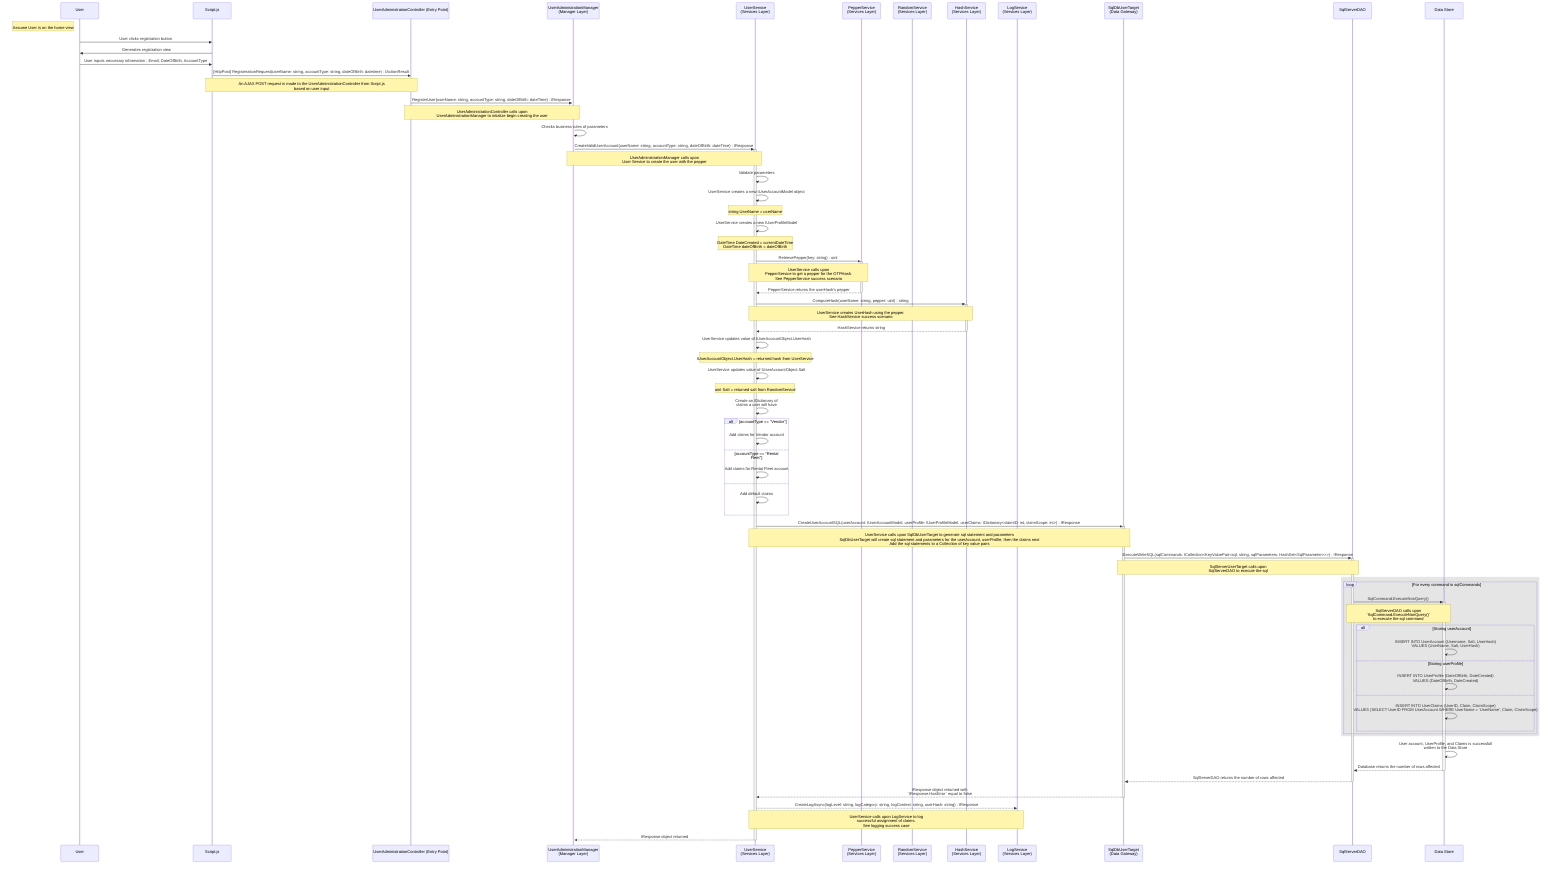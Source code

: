 sequenceDiagram
participant u as User
participant sjs as Script.js
participant e as UserAdministrationController (Entry Point)
participant usm as UserAdministrationManager<br>(Manager Layer)
participant uc as UserService<br>(Services Layer)
participant ss as PepperService<br>(Services Layer)
participant rs as RandomService<br>(Services Layer)
participant hs as HashService<br>(Services Layer)
participant ll as LogService<br>(Services Layer)
participant dg as SqlDbUserTarget<br>(Data Gateway)
participant da as SqlServerDAO
participant ds as Data Store

Note left of u: Assume User is on the home view

u->>sjs: User clicks registration button
sjs->>u: Generates registration view
u->>sjs: User inputs neccesary information : Email, DateOfBirth, AccountType

sjs->>e: [HttpPost] RegisterationRequest(userName: string, accountType: string, dateOfBirth: datetime) : IActionResult
    Note over sjs,e: An AJAX POST request is made to the UserAdministrationController from Script.js<br>based on user input

e->>+usm: RegisterUser(userName: string, accountType: string, dateOfBirth: dateTime) : IResponse
    Note over e,usm: UserAdministrationController calls upon<br>UserAdministrationManager to intialize begin creating the user

usm->>usm: Checks business rules of parameters

usm->>+uc: CreateValidUserAccount(userName: string, accountType: string, dateOfBirth: dateTime) : IResponse
    Note over usm,uc: UserAdministrationManager calls upon<br>User Service to create the user with the pepper

uc->>uc: Validate parameters

# New User Account
uc->>uc: UserService creates a new IUserAccountModel object
    Note over uc,uc: string UserName = userName

# New User Profile
uc->>uc: UserService creates a new IUserProfileModel
    Note over uc,uc: DateTime DateCreated = currentDateTime<br>DateTime dateOfBirth = dateOfBirth

# User Hash
uc->>+ss: RetrievePepper(key: string) : uint 
    Note over uc,ss: UserService calls upon<br>PepperService to get a pepper for the OTPHash.<br>See PepperService success scenario
ss-->>-uc: PepperService returns the userHash's pepper

uc->>+hs: ComputeHash(userName: string, pepper: uint) : string
    Note over uc,hs: UserService creates UserHash using the pepper.<br>See HashService success scenario
hs-->>-uc: HashService returns string

uc->>uc: UserService updates value of IUserAccountObject.UserHash
    Note over uc,uc: IUserAccountObject.UserHash = returned hash from UserService

# User Salt --> Commented out because we do not need the salt for OTPHash for UA - 1. We are not sending OTP at this stage// only log in and log out
# uc->>rs: GenerateUnsignedInt() : uint
#    Note over uc,rs: UserService calls upon<br>RandomService to get a salt for the OTPHash.<br>See RandomService success scenario
# rs-->>uc: RandomService returns the salt
    
uc->>uc: UserService updates value of IUserAccountObject.Salt
    Note over uc,uc: uint Salt = returned salt from RandomService

# User Claims --> will create set of claims based on account type that is passed
uc->>uc: Create an IDictionary of<br>claims a user will have
    alt accountType == "Vendor"
        uc->>uc: Add claims for Vendor account
    else accountType == "Rental Fleet"
        uc->>uc: Add claims for Rental Fleet account
    else
        uc->>uc: Add default claims
    end


# to data gateway 
uc->>+dg: CreateUserAccountSQL(userAccount: IUserAccountModel, userProfile: IUserProfileModel, userClaims: IDictionary<claimID: int, claimScope: int>) : IResponse
    Note over uc,dg: UserService calls upon SqlDbUserTarget to generate sql statement and parameters<br>SqlDbUserTarget will create sql statement and parameters for the userAccount, userProfile, then the claims next<br>Add the sql statements to a Collection of key value pairs

dg->>+da: ExecuteWriteSQL(sqlCommands: ICollection<KeyValuePair<sql: string, sqlParameters: HashSet<SqlParameter>>>) : IResponse
    Note over dg,da: SqlServerUserTarget calls upon<br>SqlServerDAO to execute the sql

rect rgba(127, 127, 127, 0.2)
loop For every command in sqlCommands

    da->>+ds: SqlCommand.ExecuteNonQuery()
        Note over da,ds: SqlServerDAO calls upon<br>`SqlCommand.ExecuteNonQuery()`<br>to execute the sql command
    alt Storing userAccount
        ds->>ds: INSERT INTO UserAccount (Username, Salt, UserHash)<br> VALUES (UserName, Salt, UserHash)
    else Storing userProfile
        ds->>ds: INSERT INTO UserProfile (DateOfBirth, DateCreated)<br> VALUES (DateOfBirth, DateCreated)
    else
        ds->>ds: INSERT INTO UserClaims (UserID, Claim, ClaimScope)<br> VALUES (SELECT UserID FROM UserAccount WHERE UserName = 'UserName', Claim, ClaimScope)
    end
end
end

ds->>ds: User account, UserProfile, and Claims is successfull<br>written to the Data Store

ds-->>-da: Database returns the number of rows affected

da-->>-dg: SqlServerDAO returns the number of rows affected

dg-->>-uc: IResponse object returned with<br>`IResponse.HasError` equal to false

uc-->>ll: CreateLogAsync(logLevel: string, logCategory: string, logContext: string, userHash: string) : IResponse
    Note over uc,ll: UserService calls upon LogService to log<br>successful assignment of claims.<br>See logging success case

uc-->>-usm: IResponse object returned

# Add objects returned to front end